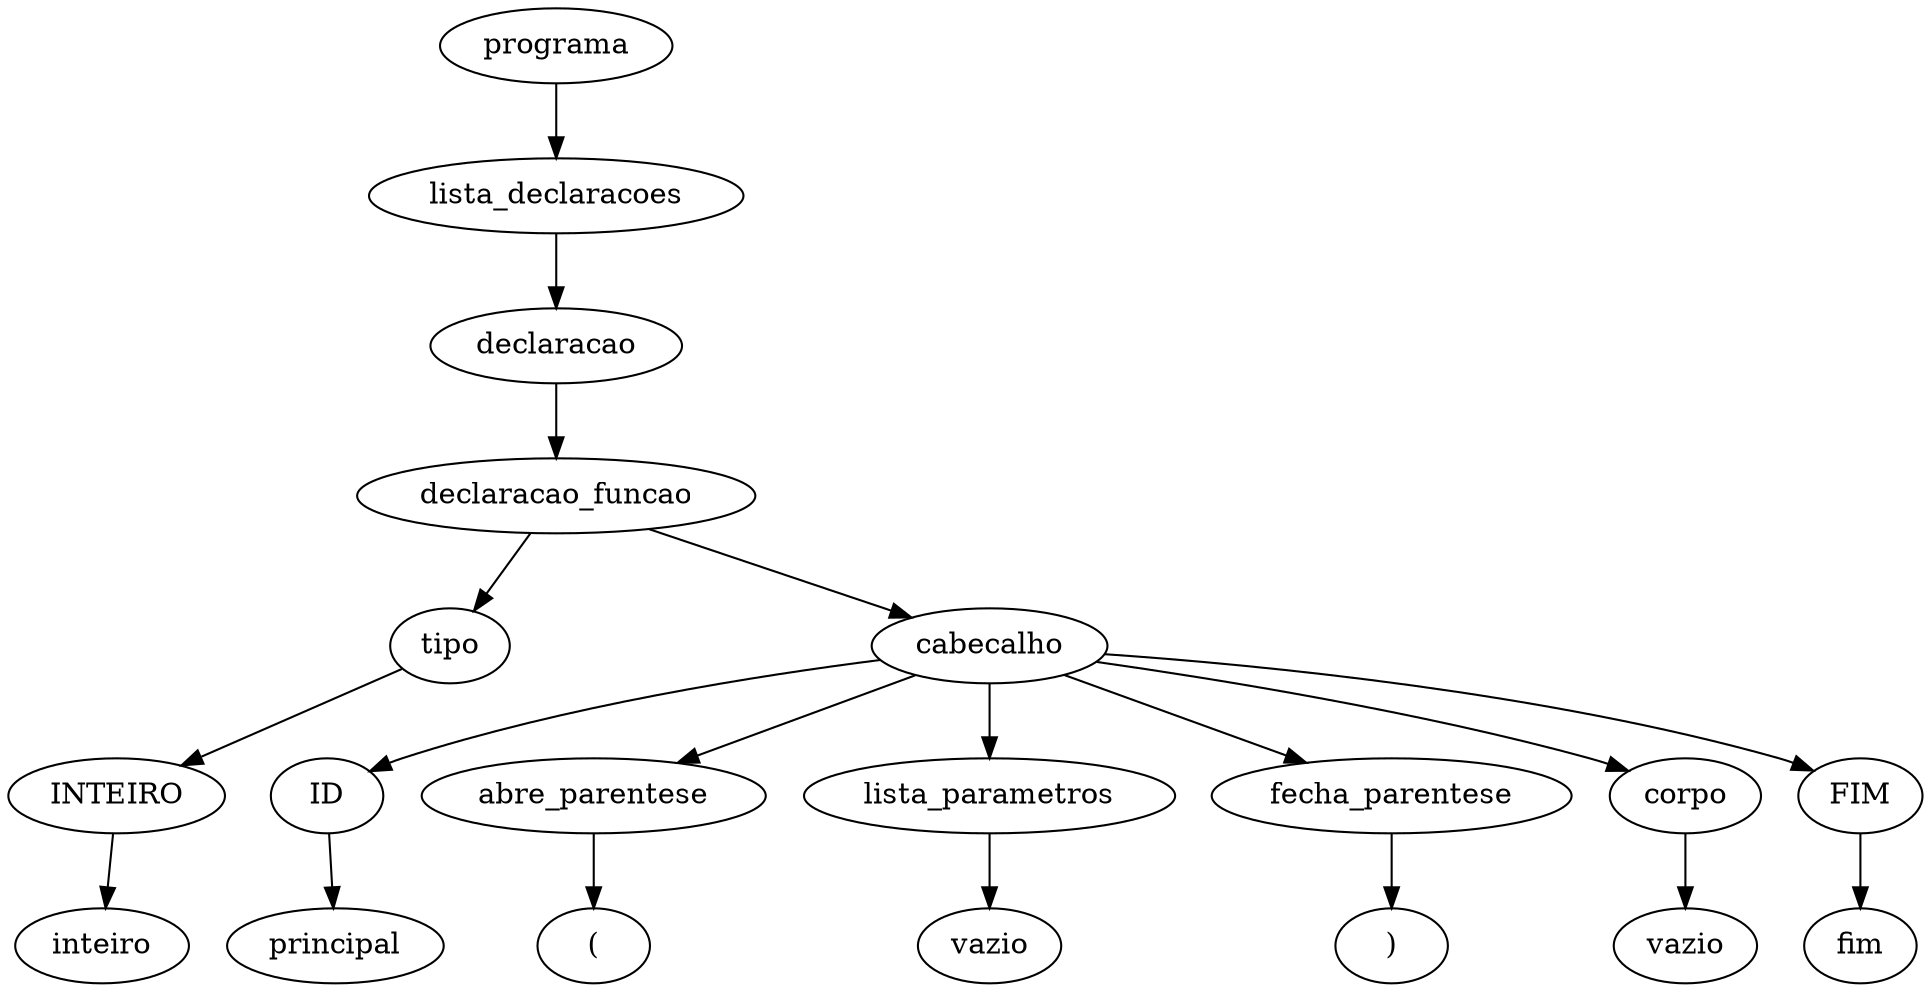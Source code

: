 digraph tree {
    "0x7fb2a01731f0" [label="programa"];
    "0x7fb2a0205c70" [label="lista_declaracoes"];
    "0x7fb2a0173190" [label="declaracao"];
    "0x7fb2a01738b0" [label="declaracao_funcao"];
    "0x7fb2a0173250" [label="tipo"];
    "0x7fb2a0173220" [label="INTEIRO"];
    "0x7fb2a01731c0" [label="inteiro"];
    "0x7fb2a015e7f0" [label="cabecalho"];
    "0x7fb2a015e610" [label="ID"];
    "0x7fb2a015e520" [label="principal"];
    "0x7fb2a015e8e0" [label="abre_parentese"];
    "0x7fb2a015e8b0" [label="("];
    "0x7fb2a015e880" [label="lista_parametros"];
    "0x7fb2a0173310" [label="vazio"];
    "0x7fb2a015e820" [label="fecha_parentese"];
    "0x7fb2a015e910" [label=")"];
    "0x7fb2a015e700" [label="corpo"];
    "0x7fb2a0173790" [label="vazio"];
    "0x7fb2a015e940" [label="FIM"];
    "0x7fb2a015e970" [label="fim"];
    "0x7fb2a01731f0" -> "0x7fb2a0205c70";
    "0x7fb2a0205c70" -> "0x7fb2a0173190";
    "0x7fb2a0173190" -> "0x7fb2a01738b0";
    "0x7fb2a01738b0" -> "0x7fb2a0173250";
    "0x7fb2a01738b0" -> "0x7fb2a015e7f0";
    "0x7fb2a0173250" -> "0x7fb2a0173220";
    "0x7fb2a0173220" -> "0x7fb2a01731c0";
    "0x7fb2a015e7f0" -> "0x7fb2a015e610";
    "0x7fb2a015e7f0" -> "0x7fb2a015e8e0";
    "0x7fb2a015e7f0" -> "0x7fb2a015e880";
    "0x7fb2a015e7f0" -> "0x7fb2a015e820";
    "0x7fb2a015e7f0" -> "0x7fb2a015e700";
    "0x7fb2a015e7f0" -> "0x7fb2a015e940";
    "0x7fb2a015e610" -> "0x7fb2a015e520";
    "0x7fb2a015e8e0" -> "0x7fb2a015e8b0";
    "0x7fb2a015e880" -> "0x7fb2a0173310";
    "0x7fb2a015e820" -> "0x7fb2a015e910";
    "0x7fb2a015e700" -> "0x7fb2a0173790";
    "0x7fb2a015e940" -> "0x7fb2a015e970";
}
